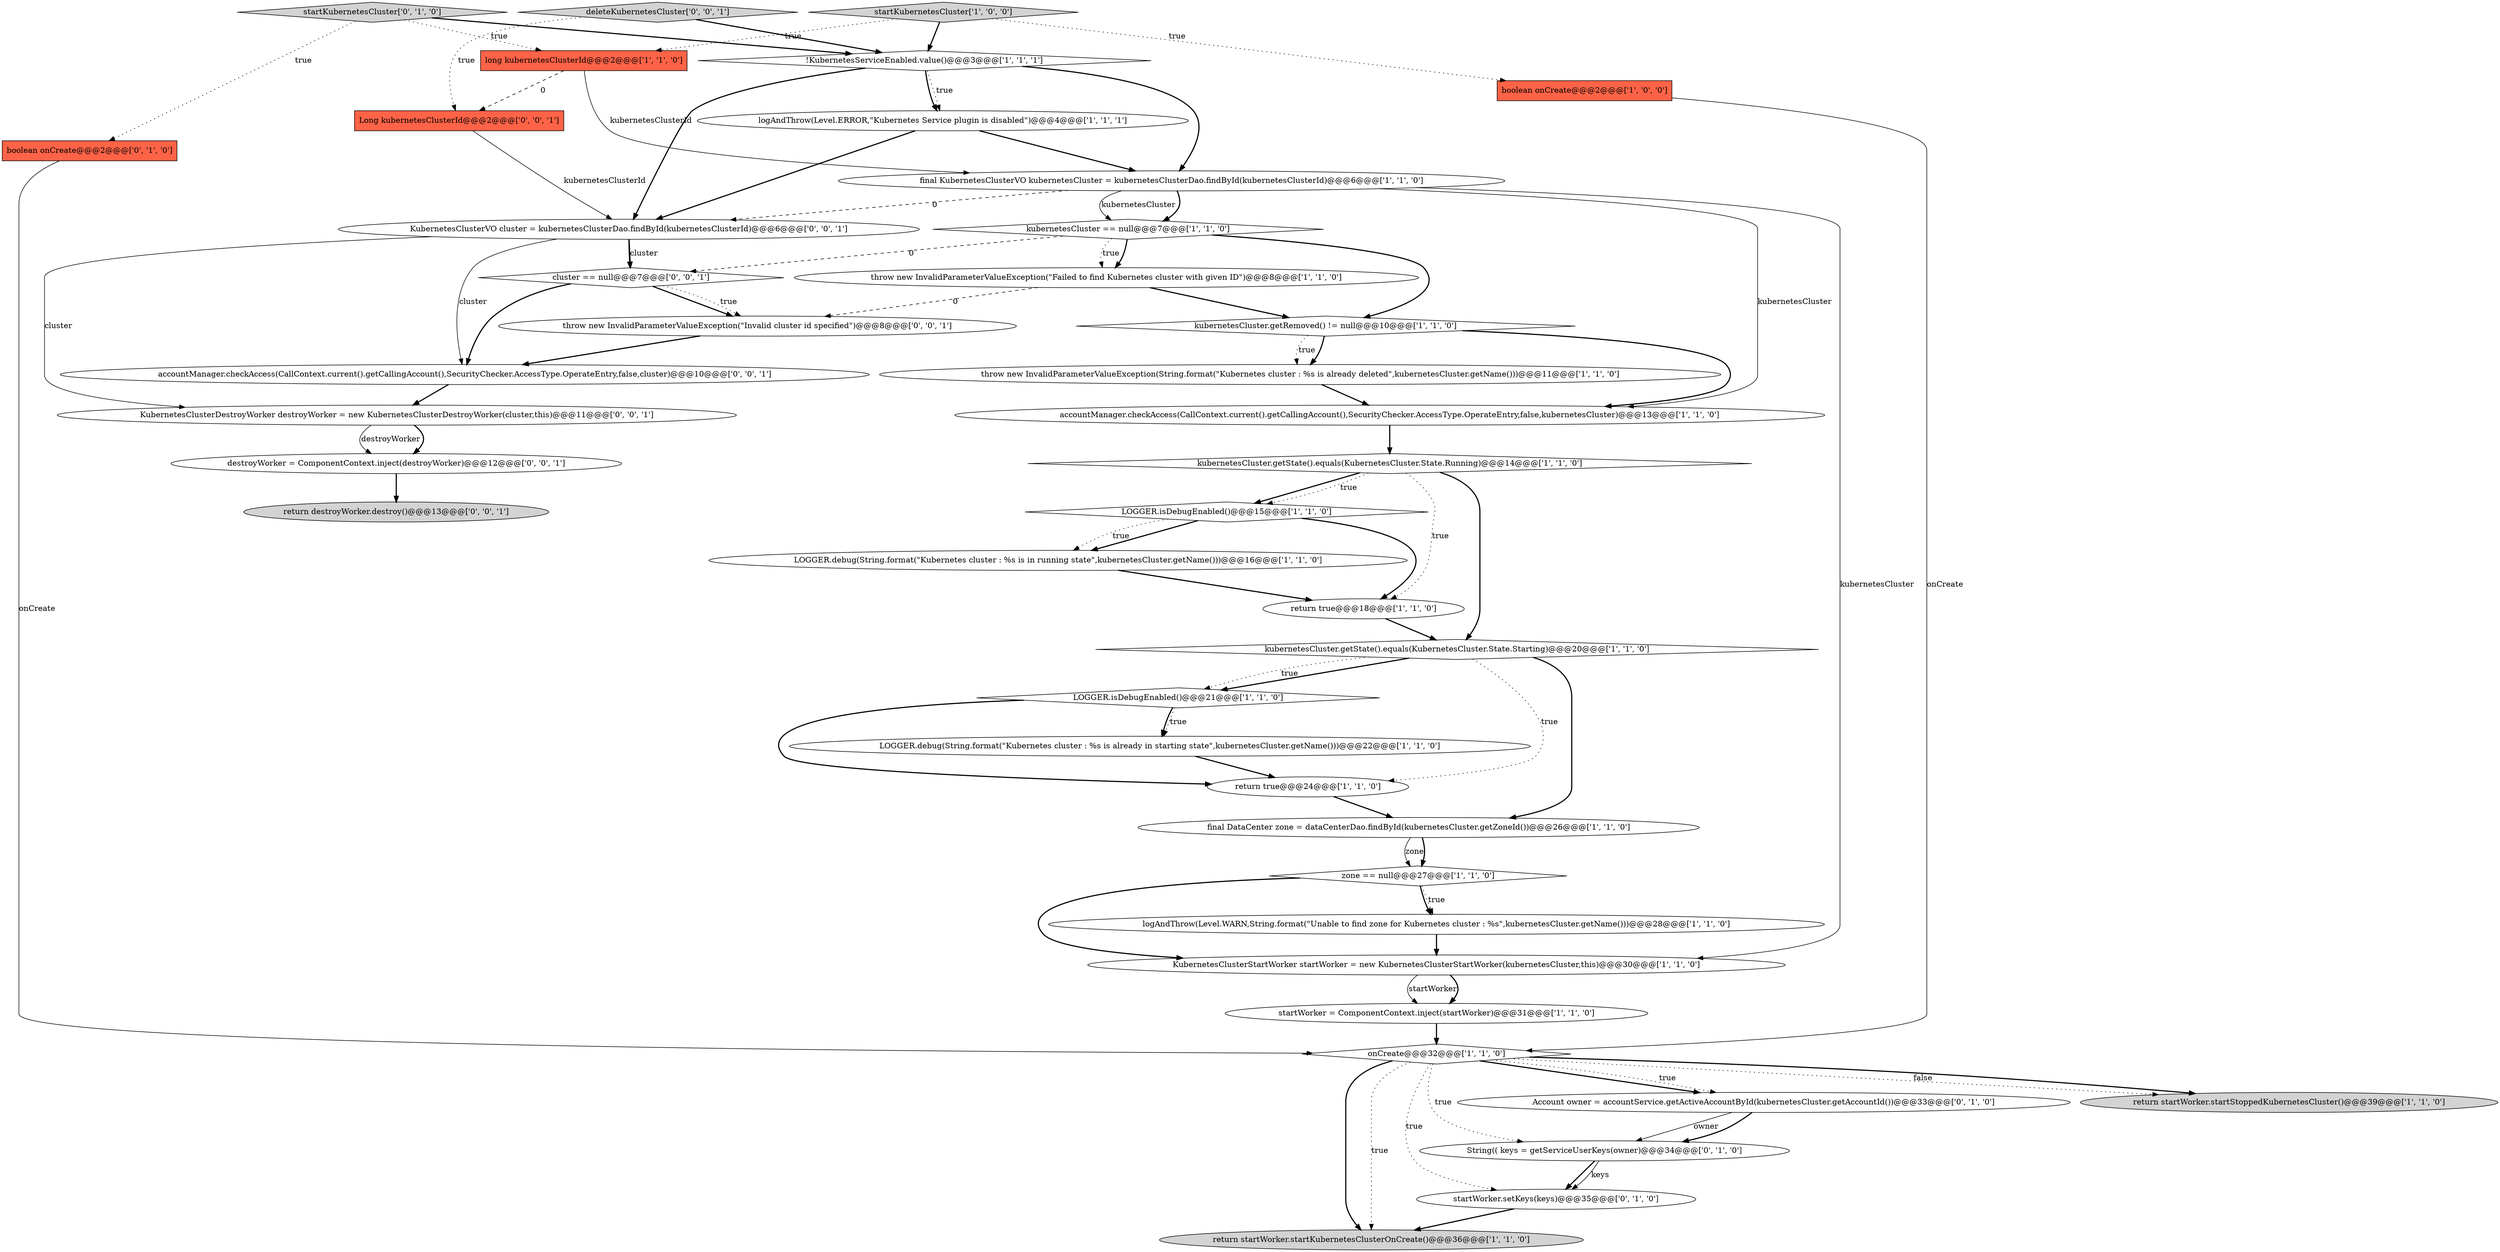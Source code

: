 digraph {
34 [style = filled, label = "Long kubernetesClusterId@@@2@@@['0', '0', '1']", fillcolor = tomato, shape = box image = "AAA0AAABBB3BBB"];
6 [style = filled, label = "onCreate@@@32@@@['1', '1', '0']", fillcolor = white, shape = diamond image = "AAA0AAABBB1BBB"];
23 [style = filled, label = "zone == null@@@27@@@['1', '1', '0']", fillcolor = white, shape = diamond image = "AAA0AAABBB1BBB"];
11 [style = filled, label = "throw new InvalidParameterValueException(String.format(\"Kubernetes cluster : %s is already deleted\",kubernetesCluster.getName()))@@@11@@@['1', '1', '0']", fillcolor = white, shape = ellipse image = "AAA0AAABBB1BBB"];
16 [style = filled, label = "long kubernetesClusterId@@@2@@@['1', '1', '0']", fillcolor = tomato, shape = box image = "AAA0AAABBB1BBB"];
17 [style = filled, label = "kubernetesCluster.getState().equals(KubernetesCluster.State.Running)@@@14@@@['1', '1', '0']", fillcolor = white, shape = diamond image = "AAA0AAABBB1BBB"];
18 [style = filled, label = "startWorker = ComponentContext.inject(startWorker)@@@31@@@['1', '1', '0']", fillcolor = white, shape = ellipse image = "AAA0AAABBB1BBB"];
30 [style = filled, label = "String(( keys = getServiceUserKeys(owner)@@@34@@@['0', '1', '0']", fillcolor = white, shape = ellipse image = "AAA1AAABBB2BBB"];
9 [style = filled, label = "return true@@@24@@@['1', '1', '0']", fillcolor = white, shape = ellipse image = "AAA0AAABBB1BBB"];
21 [style = filled, label = "return startWorker.startKubernetesClusterOnCreate()@@@36@@@['1', '1', '0']", fillcolor = lightgray, shape = ellipse image = "AAA0AAABBB1BBB"];
32 [style = filled, label = "cluster == null@@@7@@@['0', '0', '1']", fillcolor = white, shape = diamond image = "AAA0AAABBB3BBB"];
25 [style = filled, label = "return true@@@18@@@['1', '1', '0']", fillcolor = white, shape = ellipse image = "AAA0AAABBB1BBB"];
13 [style = filled, label = "LOGGER.isDebugEnabled()@@@21@@@['1', '1', '0']", fillcolor = white, shape = diamond image = "AAA0AAABBB1BBB"];
14 [style = filled, label = "logAndThrow(Level.WARN,String.format(\"Unable to find zone for Kubernetes cluster : %s\",kubernetesCluster.getName()))@@@28@@@['1', '1', '0']", fillcolor = white, shape = ellipse image = "AAA0AAABBB1BBB"];
35 [style = filled, label = "KubernetesClusterDestroyWorker destroyWorker = new KubernetesClusterDestroyWorker(cluster,this)@@@11@@@['0', '0', '1']", fillcolor = white, shape = ellipse image = "AAA0AAABBB3BBB"];
0 [style = filled, label = "kubernetesCluster.getRemoved() != null@@@10@@@['1', '1', '0']", fillcolor = white, shape = diamond image = "AAA0AAABBB1BBB"];
7 [style = filled, label = "accountManager.checkAccess(CallContext.current().getCallingAccount(),SecurityChecker.AccessType.OperateEntry,false,kubernetesCluster)@@@13@@@['1', '1', '0']", fillcolor = white, shape = ellipse image = "AAA0AAABBB1BBB"];
2 [style = filled, label = "!KubernetesServiceEnabled.value()@@@3@@@['1', '1', '1']", fillcolor = white, shape = diamond image = "AAA0AAABBB1BBB"];
15 [style = filled, label = "boolean onCreate@@@2@@@['1', '0', '0']", fillcolor = tomato, shape = box image = "AAA0AAABBB1BBB"];
28 [style = filled, label = "Account owner = accountService.getActiveAccountById(kubernetesCluster.getAccountId())@@@33@@@['0', '1', '0']", fillcolor = white, shape = ellipse image = "AAA1AAABBB2BBB"];
12 [style = filled, label = "LOGGER.debug(String.format(\"Kubernetes cluster : %s is already in starting state\",kubernetesCluster.getName()))@@@22@@@['1', '1', '0']", fillcolor = white, shape = ellipse image = "AAA0AAABBB1BBB"];
5 [style = filled, label = "logAndThrow(Level.ERROR,\"Kubernetes Service plugin is disabled\")@@@4@@@['1', '1', '1']", fillcolor = white, shape = ellipse image = "AAA0AAABBB1BBB"];
1 [style = filled, label = "return startWorker.startStoppedKubernetesCluster()@@@39@@@['1', '1', '0']", fillcolor = lightgray, shape = ellipse image = "AAA0AAABBB1BBB"];
24 [style = filled, label = "final KubernetesClusterVO kubernetesCluster = kubernetesClusterDao.findById(kubernetesClusterId)@@@6@@@['1', '1', '0']", fillcolor = white, shape = ellipse image = "AAA0AAABBB1BBB"];
26 [style = filled, label = "throw new InvalidParameterValueException(\"Failed to find Kubernetes cluster with given ID\")@@@8@@@['1', '1', '0']", fillcolor = white, shape = ellipse image = "AAA0AAABBB1BBB"];
20 [style = filled, label = "KubernetesClusterStartWorker startWorker = new KubernetesClusterStartWorker(kubernetesCluster,this)@@@30@@@['1', '1', '0']", fillcolor = white, shape = ellipse image = "AAA0AAABBB1BBB"];
27 [style = filled, label = "boolean onCreate@@@2@@@['0', '1', '0']", fillcolor = tomato, shape = box image = "AAA0AAABBB2BBB"];
29 [style = filled, label = "startKubernetesCluster['0', '1', '0']", fillcolor = lightgray, shape = diamond image = "AAA0AAABBB2BBB"];
38 [style = filled, label = "deleteKubernetesCluster['0', '0', '1']", fillcolor = lightgray, shape = diamond image = "AAA0AAABBB3BBB"];
36 [style = filled, label = "destroyWorker = ComponentContext.inject(destroyWorker)@@@12@@@['0', '0', '1']", fillcolor = white, shape = ellipse image = "AAA0AAABBB3BBB"];
10 [style = filled, label = "startKubernetesCluster['1', '0', '0']", fillcolor = lightgray, shape = diamond image = "AAA0AAABBB1BBB"];
37 [style = filled, label = "accountManager.checkAccess(CallContext.current().getCallingAccount(),SecurityChecker.AccessType.OperateEntry,false,cluster)@@@10@@@['0', '0', '1']", fillcolor = white, shape = ellipse image = "AAA0AAABBB3BBB"];
19 [style = filled, label = "LOGGER.isDebugEnabled()@@@15@@@['1', '1', '0']", fillcolor = white, shape = diamond image = "AAA0AAABBB1BBB"];
4 [style = filled, label = "kubernetesCluster == null@@@7@@@['1', '1', '0']", fillcolor = white, shape = diamond image = "AAA0AAABBB1BBB"];
3 [style = filled, label = "kubernetesCluster.getState().equals(KubernetesCluster.State.Starting)@@@20@@@['1', '1', '0']", fillcolor = white, shape = diamond image = "AAA0AAABBB1BBB"];
8 [style = filled, label = "LOGGER.debug(String.format(\"Kubernetes cluster : %s is in running state\",kubernetesCluster.getName()))@@@16@@@['1', '1', '0']", fillcolor = white, shape = ellipse image = "AAA0AAABBB1BBB"];
22 [style = filled, label = "final DataCenter zone = dataCenterDao.findById(kubernetesCluster.getZoneId())@@@26@@@['1', '1', '0']", fillcolor = white, shape = ellipse image = "AAA0AAABBB1BBB"];
33 [style = filled, label = "throw new InvalidParameterValueException(\"Invalid cluster id specified\")@@@8@@@['0', '0', '1']", fillcolor = white, shape = ellipse image = "AAA0AAABBB3BBB"];
40 [style = filled, label = "return destroyWorker.destroy()@@@13@@@['0', '0', '1']", fillcolor = lightgray, shape = ellipse image = "AAA0AAABBB3BBB"];
31 [style = filled, label = "startWorker.setKeys(keys)@@@35@@@['0', '1', '0']", fillcolor = white, shape = ellipse image = "AAA1AAABBB2BBB"];
39 [style = filled, label = "KubernetesClusterVO cluster = kubernetesClusterDao.findById(kubernetesClusterId)@@@6@@@['0', '0', '1']", fillcolor = white, shape = ellipse image = "AAA0AAABBB3BBB"];
39->35 [style = solid, label="cluster"];
25->3 [style = bold, label=""];
4->26 [style = bold, label=""];
24->39 [style = dashed, label="0"];
37->35 [style = bold, label=""];
19->8 [style = bold, label=""];
2->5 [style = dotted, label="true"];
32->37 [style = bold, label=""];
4->26 [style = dotted, label="true"];
39->32 [style = bold, label=""];
28->30 [style = solid, label="owner"];
20->18 [style = solid, label="startWorker"];
17->3 [style = bold, label=""];
4->32 [style = dashed, label="0"];
3->13 [style = bold, label=""];
15->6 [style = solid, label="onCreate"];
6->21 [style = bold, label=""];
6->31 [style = dotted, label="true"];
13->12 [style = bold, label=""];
17->25 [style = dotted, label="true"];
8->25 [style = bold, label=""];
13->9 [style = bold, label=""];
13->12 [style = dotted, label="true"];
3->13 [style = dotted, label="true"];
31->21 [style = bold, label=""];
28->30 [style = bold, label=""];
22->23 [style = solid, label="zone"];
29->16 [style = dotted, label="true"];
16->34 [style = dashed, label="0"];
0->7 [style = bold, label=""];
20->18 [style = bold, label=""];
24->20 [style = solid, label="kubernetesCluster"];
26->0 [style = bold, label=""];
0->11 [style = bold, label=""];
33->37 [style = bold, label=""];
10->16 [style = dotted, label="true"];
30->31 [style = bold, label=""];
12->9 [style = bold, label=""];
5->24 [style = bold, label=""];
35->36 [style = bold, label=""];
0->11 [style = dotted, label="true"];
2->24 [style = bold, label=""];
3->22 [style = bold, label=""];
32->33 [style = bold, label=""];
36->40 [style = bold, label=""];
3->9 [style = dotted, label="true"];
5->39 [style = bold, label=""];
35->36 [style = solid, label="destroyWorker"];
18->6 [style = bold, label=""];
6->1 [style = dotted, label="false"];
38->34 [style = dotted, label="true"];
34->39 [style = solid, label="kubernetesClusterId"];
6->28 [style = bold, label=""];
2->39 [style = bold, label=""];
6->30 [style = dotted, label="true"];
29->2 [style = bold, label=""];
17->19 [style = bold, label=""];
24->4 [style = bold, label=""];
23->14 [style = dotted, label="true"];
30->31 [style = solid, label="keys"];
32->33 [style = dotted, label="true"];
19->25 [style = bold, label=""];
24->4 [style = solid, label="kubernetesCluster"];
29->27 [style = dotted, label="true"];
23->20 [style = bold, label=""];
23->14 [style = bold, label=""];
7->17 [style = bold, label=""];
6->21 [style = dotted, label="true"];
6->1 [style = bold, label=""];
17->19 [style = dotted, label="true"];
9->22 [style = bold, label=""];
10->2 [style = bold, label=""];
39->37 [style = solid, label="cluster"];
39->32 [style = solid, label="cluster"];
2->5 [style = bold, label=""];
26->33 [style = dashed, label="0"];
38->2 [style = bold, label=""];
6->28 [style = dotted, label="true"];
24->7 [style = solid, label="kubernetesCluster"];
19->8 [style = dotted, label="true"];
11->7 [style = bold, label=""];
16->24 [style = solid, label="kubernetesClusterId"];
27->6 [style = solid, label="onCreate"];
22->23 [style = bold, label=""];
10->15 [style = dotted, label="true"];
14->20 [style = bold, label=""];
4->0 [style = bold, label=""];
}
